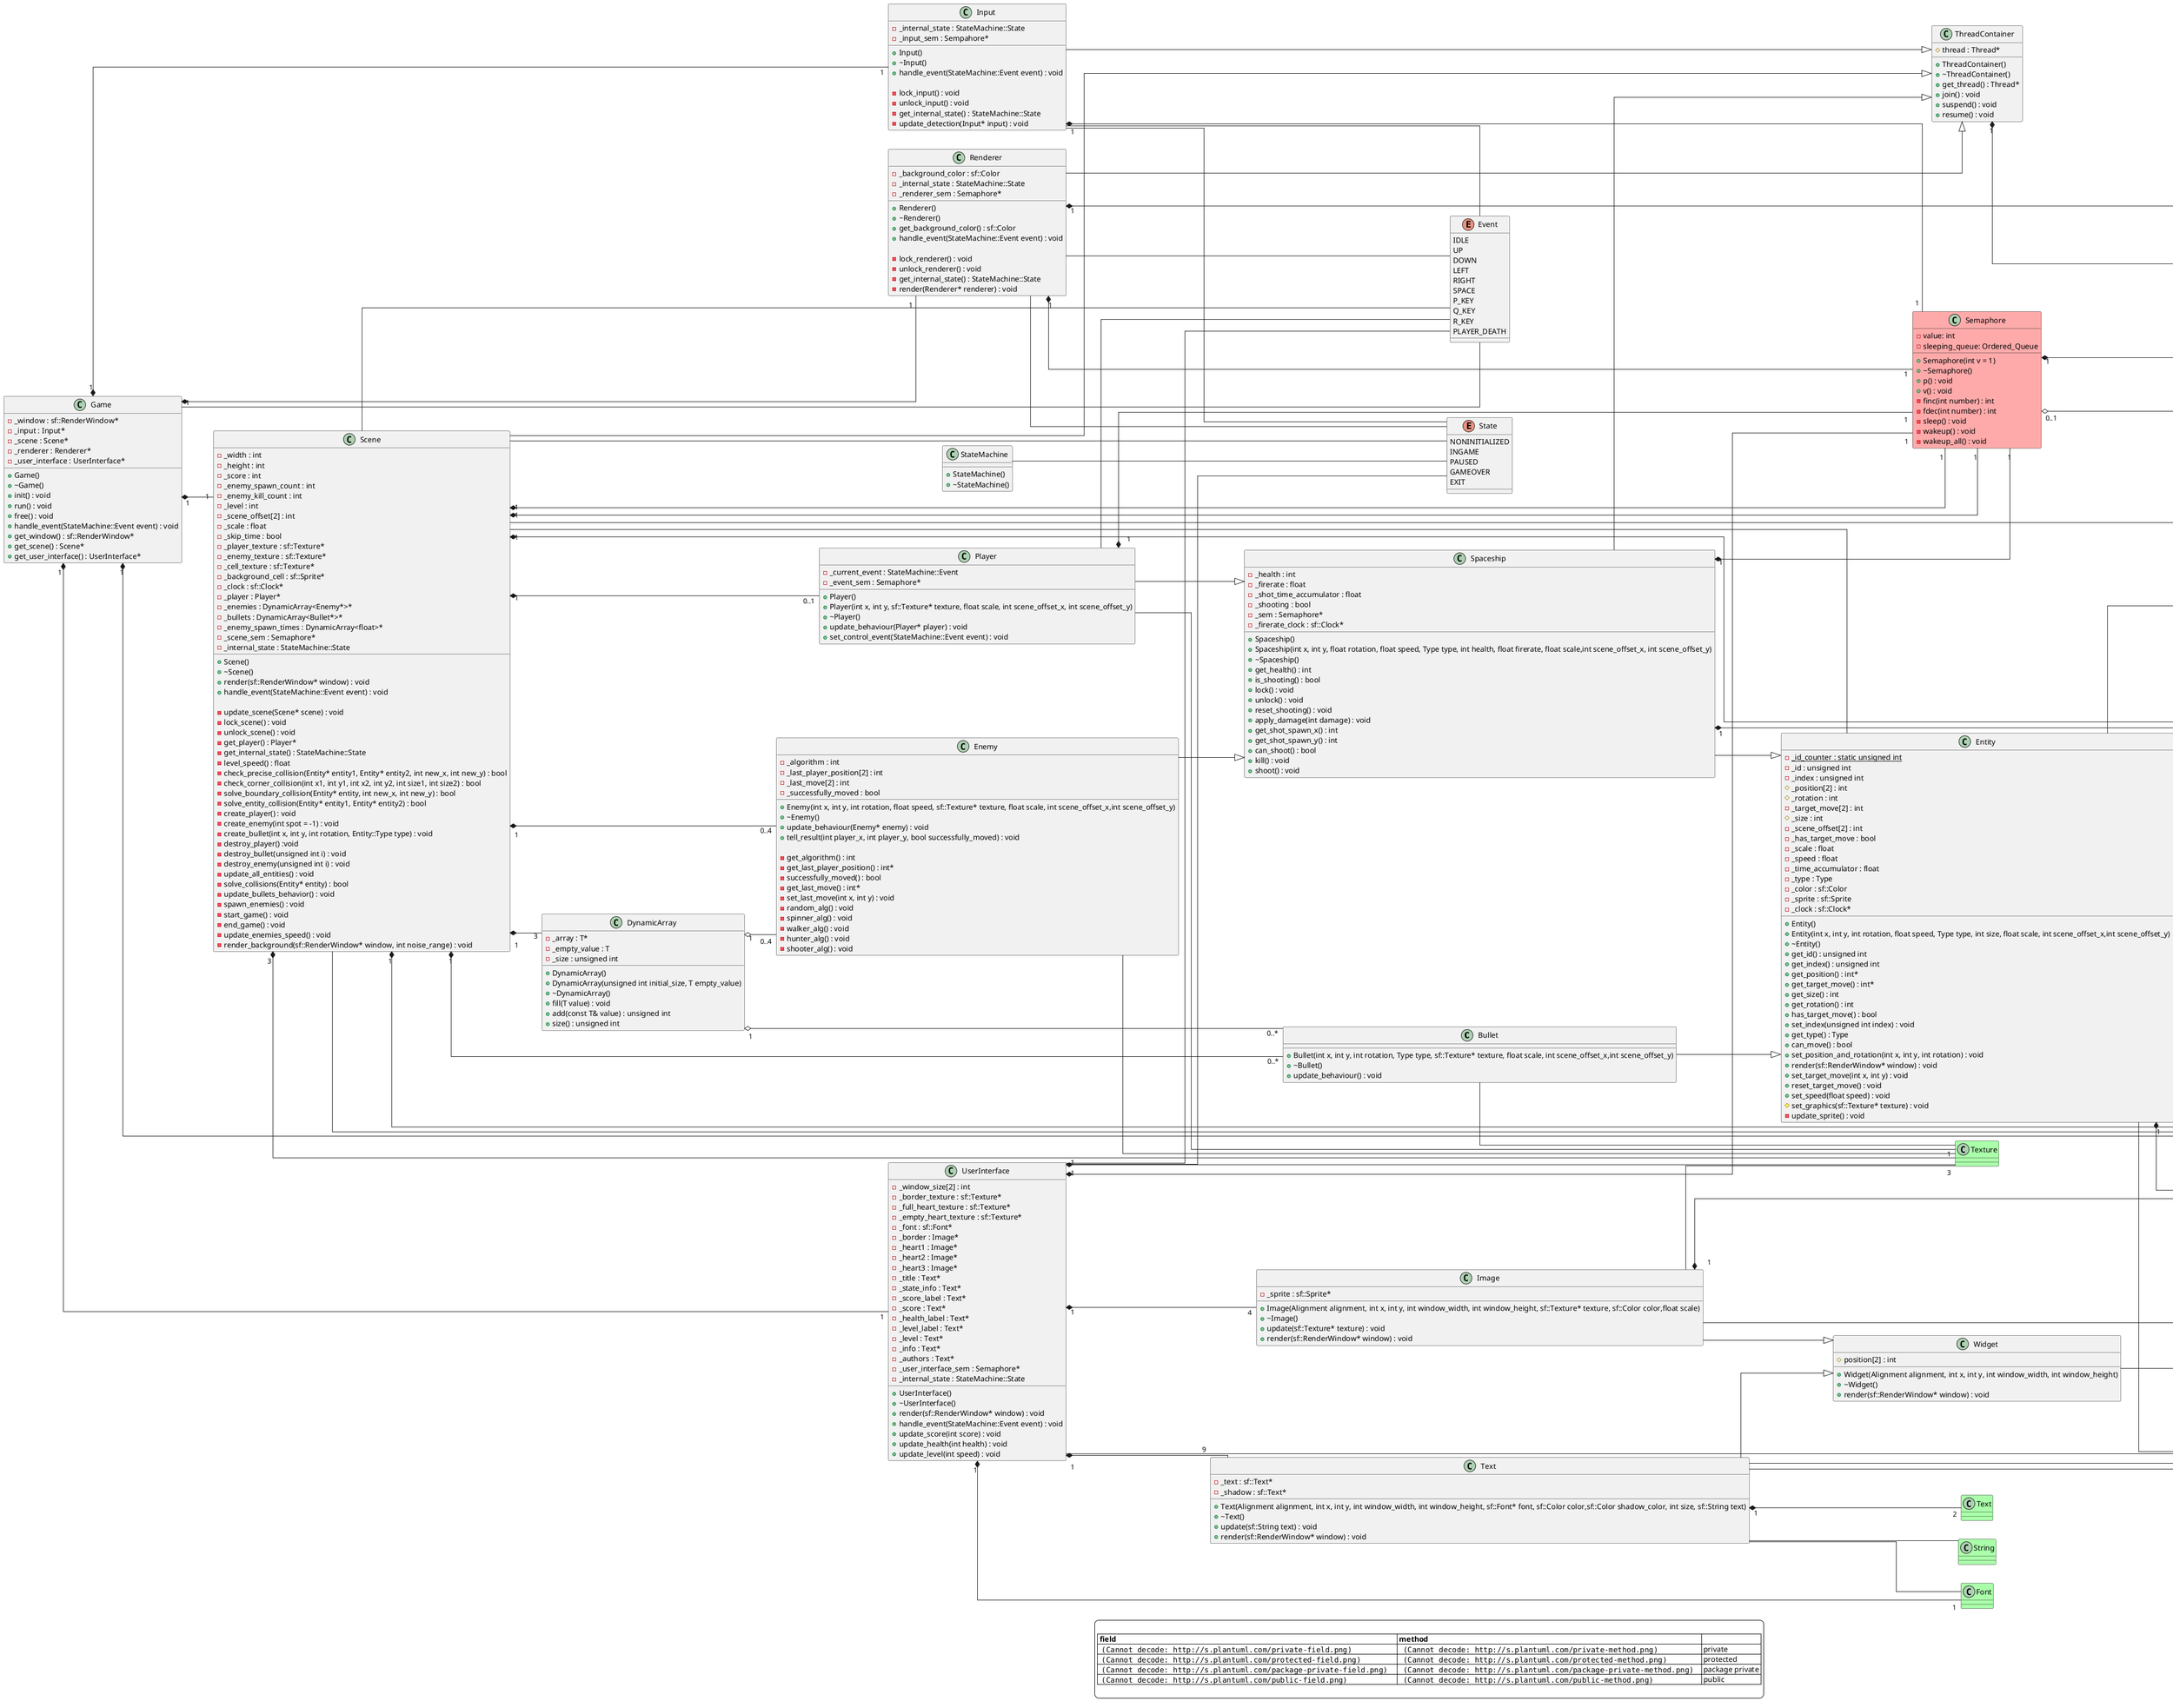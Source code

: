 @startuml Diagrama de classes - Stellar Warfare
skinparam linetype ortho
left to right direction
class Bullet {
    + Bullet(int x, int y, int rotation, Type type, sf::Texture* texture, float scale, int scene_offset_x,int scene_offset_y)
    + ~Bullet()
    + update_behaviour() : void
}

class DynamicArray {
    - _array : T*
    - _empty_value : T
    - _size : unsigned int

    + DynamicArray()
    + DynamicArray(unsigned int initial_size, T empty_value)
    + ~DynamicArray()
    + fill(T value) : void
    + add(const T& value) : unsigned int
    + size() : unsigned int
}

class Enemy {
    - _algorithm : int
    - _last_player_position[2] : int
    - _last_move[2] : int
    - _successfully_moved : bool

    + Enemy(int x, int y, int rotation, float speed, sf::Texture* texture, float scale, int scene_offset_x,int scene_offset_y)
    + ~Enemy()
    + update_behaviour(Enemy* enemy) : void
    + tell_result(int player_x, int player_y, bool successfully_moved) : void
    
    - get_algorithm() : int 
    - get_last_player_position() : int* 
    - successfully_moved() : bool
    - get_last_move() : int*
    - set_last_move(int x, int y) : void
    - random_alg() : void
    - spinner_alg() : void
    - walker_alg() : void 
    - hunter_alg() : void
    - shooter_alg() : void
}

class Entity {
    {static} - _id_counter : static unsigned int 
    - _id : unsigned int 
    - _index : unsigned int 
    # _position[2] : int
    # _rotation : int
    - _target_move[2] : int
    # _size : int
    - _scene_offset[2] : int
    - _has_target_move : bool
    - _scale : float
    - _speed : float
    - _time_accumulator : float
    - _type : Type
    - _color : sf::Color
    - _sprite : sf::Sprite
    - _clock : sf::Clock* 

    + Entity()
    + Entity(int x, int y, int rotation, float speed, Type type, int size, float scale, int scene_offset_x,int scene_offset_y)
    + ~Entity()
    + get_id() : unsigned int
    + get_index() : unsigned int
    + get_position() : int* 
    + get_target_move() : int* 
    + get_size() : int
    + get_rotation() : int 
    + has_target_move() : bool 
    + set_index(unsigned int index) : void
    + get_type() : Type
    + can_move() : bool
    + set_position_and_rotation(int x, int y, int rotation) : void
    + render(sf::RenderWindow* window) : void
    + set_target_move(int x, int y) : void
    + reset_target_move() : void
    + set_speed(float speed) : void
    # set_graphics(sf::Texture* texture) : void
    - update_sprite() : void
}

enum Type {
    VOID
    PLAYER
    ENEMY
    PLAYER_BULLET
    ENEMY_BULLET
}

class Game {
    - _window : sf::RenderWindow*
    - _input : Input*
    - _scene : Scene*
    - _renderer : Renderer*
    - _user_interface : UserInterface*

    + Game()
    + ~Game()
    + init() : void
    + run() : void
    + free() : void
    + handle_event(StateMachine::Event event) : void
    + get_window() : sf::RenderWindow* 
    + get_scene() : Scene* 
    + get_user_interface() : UserInterface* 
}

class Image {
    - _sprite : sf::Sprite*

    + Image(Alignment alignment, int x, int y, int window_width, int window_height, sf::Texture* texture, sf::Color color,float scale)
    + ~Image()
    + update(sf::Texture* texture) : void
    + render(sf::RenderWindow* window) : void
}

class Input {
    - _internal_state : StateMachine::State
    - _input_sem : Sempahore*

    + Input()
    + ~Input()
    + handle_event(StateMachine::Event event) : void

    - lock_input() : void 
    - unlock_input() : void
    - get_internal_state() : StateMachine::State
    - update_detection(Input* input) : void
}

class Player {
    - _current_event : StateMachine::Event
    - _event_sem : Semaphore* 

    + Player() 
    + Player(int x, int y, sf::Texture* texture, float scale, int scene_offset_x, int scene_offset_y)
    + ~Player()
    + update_behaviour(Player* player) : void
    + set_control_event(StateMachine::Event event) : void
}

class Renderer {
    - _background_color : sf::Color
    - _internal_state : StateMachine::State 
    - _renderer_sem : Semaphore* 

    + Renderer()
    + ~Renderer()
    + get_background_color() : sf::Color 
    + handle_event(StateMachine::Event event) : void

    - lock_renderer() : void
    - unlock_renderer() : void
    - get_internal_state() : StateMachine::State 
    - render(Renderer* renderer) : void
}

class Scene {
    - _width : int
    - _height : int
    - _score : int
    - _enemy_spawn_count : int
    - _enemy_kill_count : int
    - _level : int
    - _scene_offset[2] : int
    - _scale : float
    - _skip_time : bool
    - _player_texture : sf::Texture*
    - _enemy_texture : sf::Texture*
    - _cell_texture : sf::Texture*
    - _background_cell : sf::Sprite*
    - _clock : sf::Clock*
    - _player : Player*
    - _enemies : DynamicArray<Enemy*>*
    - _bullets : DynamicArray<Bullet*>*
    - _enemy_spawn_times : DynamicArray<float>*
    - _scene_sem : Semaphore*
    - _internal_state : StateMachine::State

    + Scene()
    + ~Scene()
    + render(sf::RenderWindow* window) : void
    + handle_event(StateMachine::Event event) : void

    - update_scene(Scene* scene) : void
    - lock_scene() : void
    - unlock_scene() : void
    - get_player() : Player* 
    - get_internal_state() : StateMachine::State
    - level_speed() : float
    - check_precise_collision(Entity* entity1, Entity* entity2, int new_x, int new_y) : bool
    - check_corner_collision(int x1, int y1, int x2, int y2, int size1, int size2) : bool
    - solve_boundary_collision(Entity* entity, int new_x, int new_y) : bool
    - solve_entity_collision(Entity* entity1, Entity* entity2) : bool
    - create_player() : void
    - create_enemy(int spot = -1) : void
    - create_bullet(int x, int y, int rotation, Entity::Type type) : void
    - destroy_player() :void
    - destroy_bullet(unsigned int i) : void
    - destroy_enemy(unsigned int i) : void
    - update_all_entities() : void
    - solve_collisions(Entity* entity) : bool
    - update_bullets_behavior() : void
    - spawn_enemies() : void
    - start_game() : void
    - end_game() : void
    - update_enemies_speed() : void
    - render_background(sf::RenderWindow* window, int noise_range) : void
}

Class Spaceship {
    - _health : int
    - _firerate : float
    - _shot_time_accumulator : float
    - _shooting : bool
    - _sem : Semaphore*
    - _firerate_clock : sf::Clock*

    + Spaceship()
    + Spaceship(int x, int y, float rotation, float speed, Type type, int health, float firerate, float scale,int scene_offset_x, int scene_offset_y)
    + ~Spaceship()
    + get_health() : int
    + is_shooting() : bool
    + lock() : void
    + unlock() : void
    + reset_shooting() : void
    + apply_damage(int damage) : void
    + get_shot_spawn_x() : int
    + get_shot_spawn_y() : int
    + can_shoot() : bool
    + kill() : void
    + shoot() : void
}

Class StateMachine {
    + StateMachine()
    + ~StateMachine()
}

enum "State" as StateMachine::State {
    NONINITIALIZED
    INGAME
    PAUSED
    GAMEOVER
    EXIT
}

enum Event {
    IDLE
    UP
    DOWN
    LEFT
    RIGHT
    SPACE
    P_KEY
    Q_KEY
    R_KEY
    PLAYER_DEATH
}

Class Text {
    - _text : sf::Text* 
    - _shadow : sf::Text* 

    + Text(Alignment alignment, int x, int y, int window_width, int window_height, sf::Font* font, sf::Color color,sf::Color shadow_color, int size, sf::String text)
    + ~Text()
    + update(sf::String text) : void
    + render(sf::RenderWindow* window) : void
}

class ThreadContainer {
    # thread : Thread*

    + ThreadContainer()
    + ~ThreadContainer()
    + get_thread() : Thread*
    + join() : void
    + suspend() : void
    + resume() : void
}

class UserInterface {
    - _window_size[2] : int
    - _border_texture : sf::Texture*
    - _full_heart_texture : sf::Texture* 
    - _empty_heart_texture : sf::Texture* 
    - _font : sf::Font*
    - _border : Image* 
    - _heart1 : Image*
    - _heart2 : Image*
    - _heart3 : Image* 
    - _title : Text*
    - _state_info : Text*
    - _score_label : Text*
    - _score : Text*
    - _health_label : Text*
    - _level_label : Text*
    - _level : Text*
    - _info : Text*
    - _authors : Text*
    - _user_interface_sem : Semaphore*
    - _internal_state : StateMachine::State

    + UserInterface()
    + ~UserInterface()
    + render(sf::RenderWindow* window) : void
    + handle_event(StateMachine::Event event) : void
    + update_score(int score) : void
    + update_health(int health) : void
    + update_level(int speed) : void
}

class Widget {
    # position[2] : int

    + Widget(Alignment alignment, int x, int y, int window_width, int window_height)
    + ~Widget()
    + render(sf::RenderWindow* window) : void
}

enum Alignment {
    TOP_LEFT
    TOP
    TOP_RIGHT
    LEFT
    CENTER
    RIGHT
    BOTTOM_LEFT
    BOTTOM
    BOTTOM_RIGHT
}

class CPU #FFAAAA {
    {static} + switch_context(Context *from, Context *to) : void
    {static} + finc(int number) : int
    {static} + fdec(int number) : int
}

class Context #FFAAAA {
    {static} - STACK_SIZE : unsigned int
    + Context()
    + Context(void (*func)(Tn...), Tn... an)
    + ~Context()
    + save() : void
    + load() : void
}

class Ordered_Queue <<Typedef>> #FFAAAA {}

class Semaphore #FFAAAA {
    + Semaphore(int v = 1)
    + ~Semaphore()
    + p() : void
    + v() : void
    - finc(int number) : int
    - fdec(int number) : int
    - sleep() : void
    - wakeup() : void
    - wakeup_all() : void
    - value: int
    - sleeping_queue: Ordered_Queue
}

class System #FFAAAA {
    {static} + init(void (*main)(void *)) : void
}

class Thread #FFAAAA {
    + Thread()
    + Thread(void (*entry)(Tn...), Tn... an)
    + ~Thread()
    {static} + running() : Thread*
    {static} + switch_context(Thread *prev, Thread *next) : int
    + thread_exit(int exit_code) : void
    + id() : int
    {static} + dispatcher() : void
    {static} + init(void (*main)(void *)) : void
    {static} + yield() : void
    + context() : Context*
    + join() : int
    + suspend() : void
    + resume() : void
    {static} + sleep(Ordered_Queue *sleeping_queue) : void
    {static} + wakeup(Ordered_Queue *sleeping_queue) : void
    + get_link() : Ordered_Queue::Element
    - _id: int
    - _context: Context*
    {static} - _running: Thread*
    {static} - _main: Thread
    {static} - _main_context: Context*
    {static} - _dispatcher: Thread
    {static} - _ready: Ordered_Queue
    {static} - _link: Ordered_Queue::Element
    {static} - _state: State
    {static} - _id_counter: int
    - _exit_code: int
    {static} _suspended: Ordered_Queue
    - _waiting_join: Thread*
}

enum "State" as Thread::State #FFAAAA {
    RUNNING
    READY
    FINISHING
    SUSPENDED
    WAITING
}

struct Traits #FFAAAA {
    + debugged : const bool
    + STACK_SIZE : const unsigned int
    + error : const bool
    + warning : const bool
    + info : const bool
    + trace : const bool
}

class Color #AAFFAA {}

class Sprite #AAFFAA {}

class Clock #AAFFAA {}

class RenderWindow #AAFFAA {}

class Texture #AAFFAA {}

class "Text" as sf::Text #AAFFAA {}

class Font #AAFFAA {}

class String #AAFFAA {}

' Inheritance relations
Bullet --|> Entity
Enemy --|> Spaceship
Image --|> Widget
Input --|> ThreadContainer
Player --|> Spaceship
Renderer --|> ThreadContainer
Scene --|> ThreadContainer
Spaceship --|> Entity
Spaceship --|> ThreadContainer
Text --|> Widget

Bullet -- Texture

Enemy -- Texture

DynamicArray "1" o-- "0..4" Enemy
DynamicArray "1" o-- "0..*" Bullet

Entity "1" *-- "1" Color
Entity "1" *-- "1" Sprite
Entity "1" *-- "1" Clock
Entity -- Type
Entity -- RenderWindow

Game "1" *-- "1" RenderWindow
Game "1" *-- "1" Input
Game "1" *-- "1" Scene
Game "1" *-- "1" Renderer
Game "1" *-- "1" UserInterface
Game -- Event

Image "1" *-- "1" Sprite
Image -- Texture
Image -- RenderWindow

Input -- StateMachine::State
Input "1" *-- "1" Semaphore
Input -- Event

Player -- Event
Player "1" *-- "1" Semaphore
Player -- Texture

Renderer "1" *-- "1" Color
Renderer -- StateMachine::State
Renderer "1" *-- "1" Semaphore
Renderer -- Event

Scene "1" *-- "1" Semaphore
Scene "3" *-- "1" Texture
Scene "1" *-- "1" Sprite
Scene "1" *-- "1" Clock
Scene "1" *-- "0..1" Player
Scene "1" *-- "0..4" Enemy
Scene "1" *-- "0..*" Bullet
Scene "1" *-- "3" DynamicArray
Scene "1" *-- "1" Semaphore
Scene -- StateMachine::State
Scene -- Entity
Scene -- Event
Scene -- Type
Scene -- RenderWindow

Spaceship "1" *-- "1" Semaphore
Spaceship "1" *-- "1" Clock

StateMachine -- StateMachine::State

Text "1" *-- "2" sf::Text
Text -- Font
Text -- String
Text -- RenderWindow
Text -- Color

ThreadContainer "1" *-- "1" Thread

UserInterface "1" *-- "3" Texture
UserInterface "1" *-- "1" Font
UserInterface "1" *-- "4" Image
UserInterface "1" *-- "9" Text
UserInterface "1" *-- "1" Semaphore
UserInterface -- StateMachine::State
UserInterface -- Event
UserInterface -- RenderWindow

Widget -- Alignment

CPU +-- Context

Semaphore "1" *-- "1" Ordered_Queue
Semaphore "0..1" o-- "0..*" Thread

System -- Thread

Thread "1" *-- "1" Context
Thread -- Thread::State

Context -- Traits

Ordered_Queue "0..*" o-- "1" Thread

skinparam legendBackgroundColor #ffffff
legend

|= field |= method |=  |
|  <img:http://s.plantuml.com/private-field.png>     |   <img:http://s.plantuml.com/private-method.png>     | private |
|  <img:http://s.plantuml.com/protected-field.png>   |   <img:http://s.plantuml.com/protected-method.png>   | protected |
|  <img:http://s.plantuml.com/package-private-field.png>     |   <img:http://s.plantuml.com/package-private-method.png>    | package private |
|  <img:http://s.plantuml.com/public-field.png>     |   <img:http://s.plantuml.com/public-method.png>     | public |

endlegend

@enduml